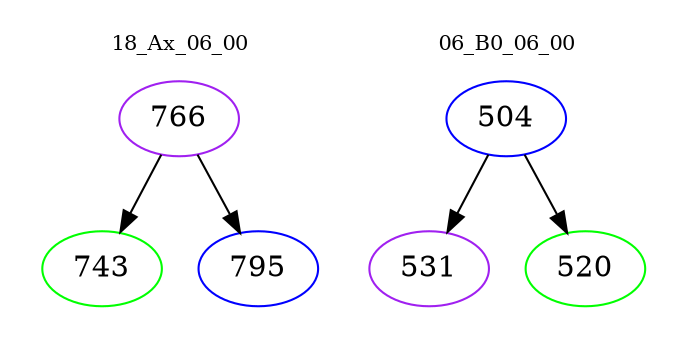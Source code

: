 digraph{
subgraph cluster_0 {
color = white
label = "18_Ax_06_00";
fontsize=10;
T0_766 [label="766", color="purple"]
T0_766 -> T0_743 [color="black"]
T0_743 [label="743", color="green"]
T0_766 -> T0_795 [color="black"]
T0_795 [label="795", color="blue"]
}
subgraph cluster_1 {
color = white
label = "06_B0_06_00";
fontsize=10;
T1_504 [label="504", color="blue"]
T1_504 -> T1_531 [color="black"]
T1_531 [label="531", color="purple"]
T1_504 -> T1_520 [color="black"]
T1_520 [label="520", color="green"]
}
}
